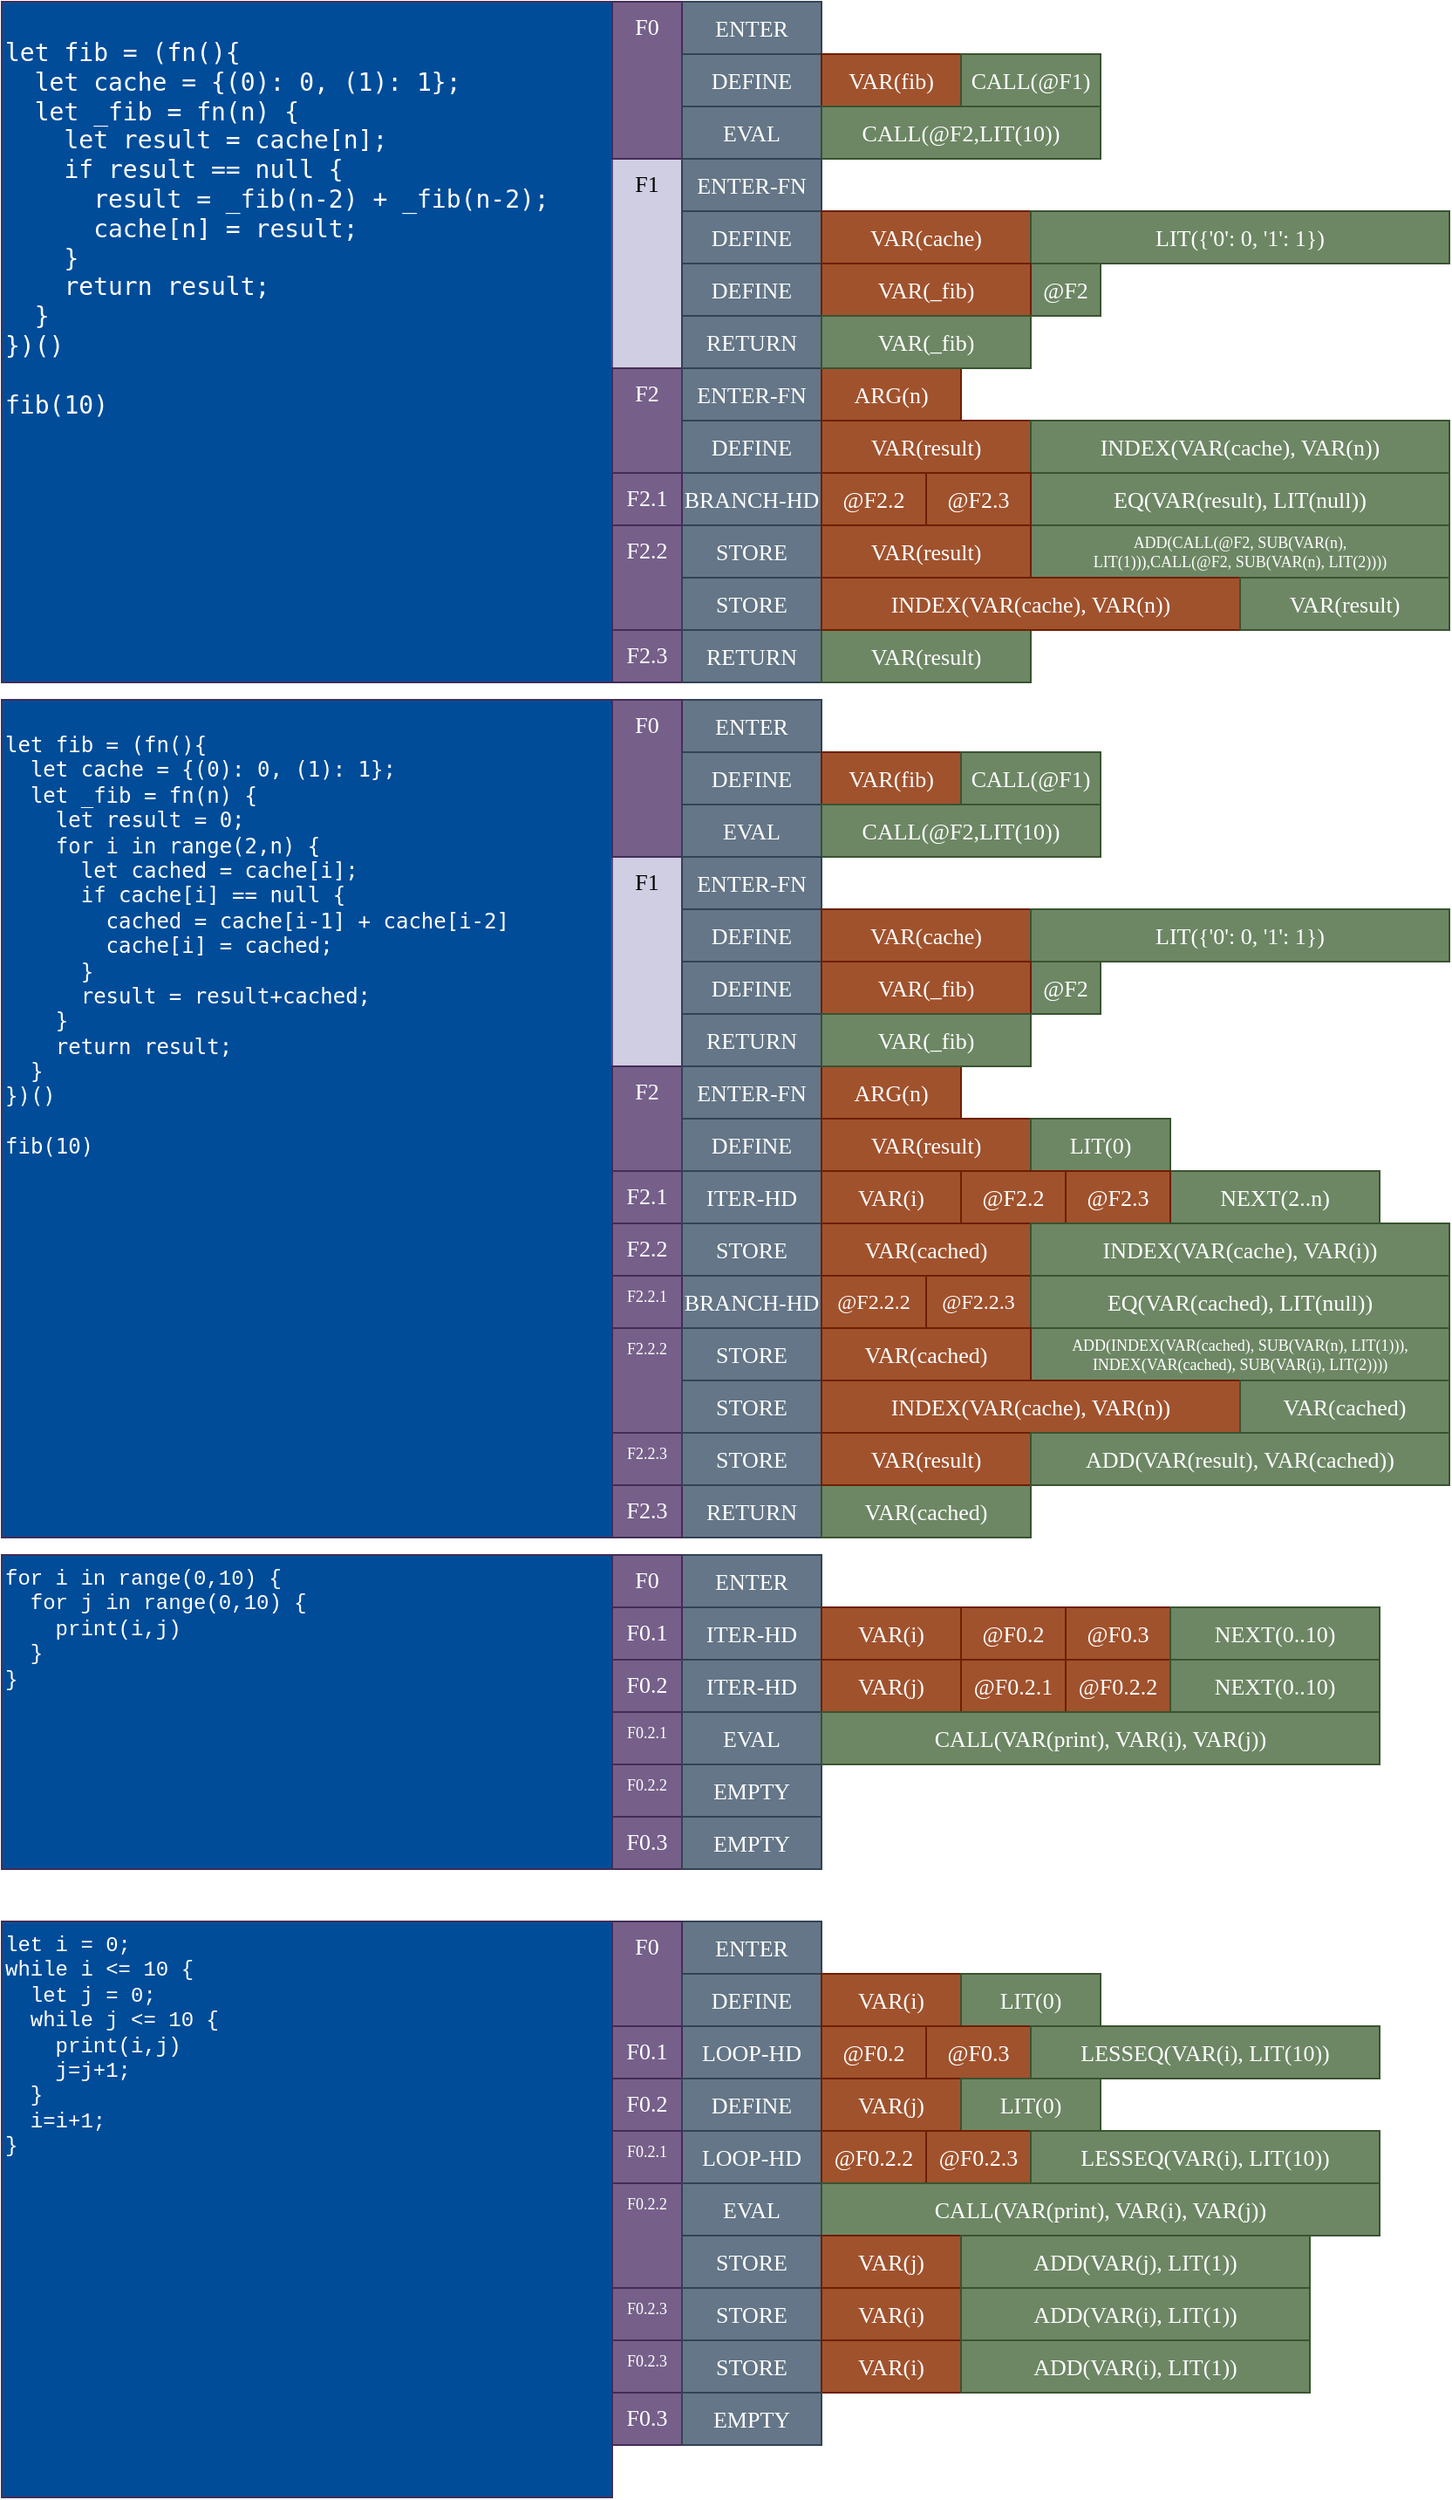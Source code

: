 <mxfile version="13.6.2" type="github">
  <diagram id="niMDOSerLoO2bDECf6Dc" name="Page-1">
    <mxGraphModel dx="1018" dy="566" grid="1" gridSize="10" guides="1" tooltips="1" connect="1" arrows="1" fold="1" page="1" pageScale="1" pageWidth="850" pageHeight="1100" math="0" shadow="0">
      <root>
        <mxCell id="0" />
        <mxCell id="1" parent="0" />
        <mxCell id="Yqrz5Qcs7XTCOCrA7iUs-4" value="&lt;pre style=&quot;line-height: 120% ; font-size: 14px&quot;&gt;let fib = (fn(){&lt;br style=&quot;font-size: 14px&quot;&gt;  let cache = {(0): 0, (1): 1};&lt;br style=&quot;font-size: 14px&quot;&gt;  let _fib = fn(n) {&lt;br style=&quot;font-size: 14px&quot;&gt;    let result = cache[n];&lt;br style=&quot;font-size: 14px&quot;&gt;    if result == null {&lt;br style=&quot;font-size: 14px&quot;&gt;      result = _fib(n-2) + _fib(n-2);&lt;br style=&quot;font-size: 14px&quot;&gt;      cache[n] = result;&lt;br style=&quot;font-size: 14px&quot;&gt;    }&lt;br style=&quot;font-size: 14px&quot;&gt;    return result;&lt;br style=&quot;font-size: 14px&quot;&gt;  }&lt;br style=&quot;font-size: 14px&quot;&gt;})()&lt;br&gt;&lt;br&gt;fib(10)&lt;br style=&quot;font-size: 14px&quot;&gt;&lt;/pre&gt;" style="rounded=0;whiteSpace=wrap;html=1;fontFamily=Courier New;labelBackgroundColor=none;strokeColor=#432D57;align=left;verticalAlign=top;fontSize=14;fontColor=#ffffff;glass=0;sketch=0;shadow=0;fillColor=#004C99;" parent="1" vertex="1">
          <mxGeometry x="10" y="10" width="350" height="390" as="geometry" />
        </mxCell>
        <mxCell id="Yqrz5Qcs7XTCOCrA7iUs-51" value="ENTER" style="rounded=0;whiteSpace=wrap;html=1;labelBackgroundColor=none;fontFamily=Fira Code;fontSize=13;fillColor=#647687;strokeColor=#314354;fontColor=#ffffff;" parent="1" vertex="1">
          <mxGeometry x="400" y="10" width="80" height="30" as="geometry" />
        </mxCell>
        <mxCell id="Yqrz5Qcs7XTCOCrA7iUs-13" value="F1" style="rounded=0;whiteSpace=wrap;html=1;labelBackgroundColor=none;fontFamily=Fira Code;fontSize=13;fillColor=#d0cee2;strokeColor=#56517e;verticalAlign=top;" parent="1" vertex="1">
          <mxGeometry x="360" y="100" width="40" height="120" as="geometry" />
        </mxCell>
        <mxCell id="Yqrz5Qcs7XTCOCrA7iUs-35" value="F2" style="rounded=0;whiteSpace=wrap;html=1;labelBackgroundColor=none;fontFamily=Fira Code;fontSize=13;fillColor=#76608a;strokeColor=#432D57;fontColor=#ffffff;verticalAlign=top;" parent="1" vertex="1">
          <mxGeometry x="360" y="220" width="40" height="60" as="geometry" />
        </mxCell>
        <mxCell id="Yqrz5Qcs7XTCOCrA7iUs-50" value="F0" style="rounded=0;whiteSpace=wrap;html=1;labelBackgroundColor=none;fontFamily=Fira Code;fontSize=13;fillColor=#76608a;strokeColor=#432D57;fontColor=#ffffff;verticalAlign=top;" parent="1" vertex="1">
          <mxGeometry x="360" y="10" width="40" height="90" as="geometry" />
        </mxCell>
        <mxCell id="Yqrz5Qcs7XTCOCrA7iUs-54" value="DEFINE" style="rounded=0;whiteSpace=wrap;html=1;labelBackgroundColor=none;fontFamily=Fira Code;fontSize=13;fillColor=#647687;strokeColor=#314354;fontColor=#ffffff;" parent="1" vertex="1">
          <mxGeometry x="400" y="40" width="80" height="30" as="geometry" />
        </mxCell>
        <mxCell id="Yqrz5Qcs7XTCOCrA7iUs-55" value="VAR(fib)" style="rounded=0;whiteSpace=wrap;html=1;labelBackgroundColor=none;fontFamily=Fira Code;fontSize=13;fillColor=#a0522d;strokeColor=#6D1F00;fontColor=#ffffff;" parent="1" vertex="1">
          <mxGeometry x="480" y="40" width="80" height="30" as="geometry" />
        </mxCell>
        <mxCell id="Yqrz5Qcs7XTCOCrA7iUs-56" value="CALL(@F1)" style="rounded=0;whiteSpace=wrap;html=1;labelBackgroundColor=none;fontFamily=Fira Code;fontSize=13;fillColor=#6d8764;strokeColor=#3A5431;fontColor=#ffffff;" parent="1" vertex="1">
          <mxGeometry x="560" y="40" width="80" height="30" as="geometry" />
        </mxCell>
        <mxCell id="Yqrz5Qcs7XTCOCrA7iUs-59" value="EVAL" style="rounded=0;whiteSpace=wrap;html=1;labelBackgroundColor=none;fontFamily=Fira Code;fontSize=13;fillColor=#647687;strokeColor=#314354;fontColor=#ffffff;" parent="1" vertex="1">
          <mxGeometry x="400" y="70" width="80" height="30" as="geometry" />
        </mxCell>
        <mxCell id="Yqrz5Qcs7XTCOCrA7iUs-61" value="&lt;div&gt;CALL(@F2,LIT(10))&lt;/div&gt;" style="rounded=0;whiteSpace=wrap;html=1;labelBackgroundColor=none;fontFamily=Fira Code;fontSize=13;fillColor=#6d8764;strokeColor=#3A5431;fontColor=#ffffff;" parent="1" vertex="1">
          <mxGeometry x="480" y="70" width="160" height="30" as="geometry" />
        </mxCell>
        <mxCell id="Yqrz5Qcs7XTCOCrA7iUs-65" value="ENTER-FN" style="rounded=0;whiteSpace=wrap;html=1;labelBackgroundColor=none;fontFamily=Fira Code;fontSize=13;fillColor=#647687;strokeColor=#314354;fontColor=#ffffff;" parent="1" vertex="1">
          <mxGeometry x="400" y="100" width="80" height="30" as="geometry" />
        </mxCell>
        <mxCell id="Yqrz5Qcs7XTCOCrA7iUs-68" value="DEFINE" style="rounded=0;whiteSpace=wrap;html=1;labelBackgroundColor=none;fontFamily=Fira Code;fontSize=13;fillColor=#647687;strokeColor=#314354;fontColor=#ffffff;" parent="1" vertex="1">
          <mxGeometry x="400" y="130" width="80" height="30" as="geometry" />
        </mxCell>
        <mxCell id="Yqrz5Qcs7XTCOCrA7iUs-69" value="VAR(cache)" style="rounded=0;whiteSpace=wrap;html=1;labelBackgroundColor=none;fontFamily=Fira Code;fontSize=13;fillColor=#a0522d;strokeColor=#6D1F00;fontColor=#ffffff;" parent="1" vertex="1">
          <mxGeometry x="480" y="130" width="120" height="30" as="geometry" />
        </mxCell>
        <mxCell id="Yqrz5Qcs7XTCOCrA7iUs-70" value="LIT({&#39;0&#39;: 0, &#39;1&#39;: 1})" style="rounded=0;whiteSpace=wrap;html=1;labelBackgroundColor=none;fontFamily=Fira Code;fontSize=13;fillColor=#6d8764;strokeColor=#3A5431;fontColor=#ffffff;" parent="1" vertex="1">
          <mxGeometry x="600" y="130" width="240" height="30" as="geometry" />
        </mxCell>
        <mxCell id="Yqrz5Qcs7XTCOCrA7iUs-71" value="DEFINE" style="rounded=0;whiteSpace=wrap;html=1;labelBackgroundColor=none;fontFamily=Fira Code;fontSize=13;fillColor=#647687;strokeColor=#314354;fontColor=#ffffff;" parent="1" vertex="1">
          <mxGeometry x="400" y="160" width="80" height="30" as="geometry" />
        </mxCell>
        <mxCell id="Yqrz5Qcs7XTCOCrA7iUs-73" value="@F2" style="rounded=0;whiteSpace=wrap;html=1;labelBackgroundColor=none;fontFamily=Fira Code;fontSize=13;fillColor=#6d8764;strokeColor=#3A5431;fontColor=#ffffff;" parent="1" vertex="1">
          <mxGeometry x="600" y="160" width="40" height="30" as="geometry" />
        </mxCell>
        <mxCell id="Yqrz5Qcs7XTCOCrA7iUs-74" value="VAR(_fib)" style="rounded=0;whiteSpace=wrap;html=1;labelBackgroundColor=none;fontFamily=Fira Code;fontSize=13;fillColor=#a0522d;strokeColor=#6D1F00;fontColor=#ffffff;" parent="1" vertex="1">
          <mxGeometry x="480" y="160" width="120" height="30" as="geometry" />
        </mxCell>
        <mxCell id="Yqrz5Qcs7XTCOCrA7iUs-75" value="ENTER-FN" style="rounded=0;whiteSpace=wrap;html=1;labelBackgroundColor=none;fontFamily=Fira Code;fontSize=13;fillColor=#647687;strokeColor=#314354;fontColor=#ffffff;" parent="1" vertex="1">
          <mxGeometry x="400" y="220" width="80" height="30" as="geometry" />
        </mxCell>
        <mxCell id="Yqrz5Qcs7XTCOCrA7iUs-78" value="ARG(n)" style="rounded=0;whiteSpace=wrap;html=1;labelBackgroundColor=none;fontFamily=Fira Code;fontSize=13;fillColor=#a0522d;strokeColor=#6D1F00;fontColor=#ffffff;" parent="1" vertex="1">
          <mxGeometry x="480" y="220" width="80" height="30" as="geometry" />
        </mxCell>
        <mxCell id="Yqrz5Qcs7XTCOCrA7iUs-80" value="DEFINE" style="rounded=0;whiteSpace=wrap;html=1;labelBackgroundColor=none;fontFamily=Fira Code;fontSize=13;fillColor=#647687;strokeColor=#314354;fontColor=#ffffff;" parent="1" vertex="1">
          <mxGeometry x="400" y="250" width="80" height="30" as="geometry" />
        </mxCell>
        <mxCell id="Yqrz5Qcs7XTCOCrA7iUs-81" value="VAR(result)" style="rounded=0;whiteSpace=wrap;html=1;labelBackgroundColor=none;fontFamily=Fira Code;fontSize=13;fillColor=#a0522d;strokeColor=#6D1F00;fontColor=#ffffff;" parent="1" vertex="1">
          <mxGeometry x="480" y="250" width="120" height="30" as="geometry" />
        </mxCell>
        <mxCell id="Yqrz5Qcs7XTCOCrA7iUs-83" value="INDEX(VAR(cache), VAR(n))" style="rounded=0;whiteSpace=wrap;html=1;labelBackgroundColor=none;fontFamily=Fira Code;fontSize=13;fillColor=#6d8764;strokeColor=#3A5431;fontColor=#ffffff;" parent="1" vertex="1">
          <mxGeometry x="600" y="250" width="240" height="30" as="geometry" />
        </mxCell>
        <mxCell id="Yqrz5Qcs7XTCOCrA7iUs-84" value="BRANCH-HD" style="rounded=0;whiteSpace=wrap;html=1;labelBackgroundColor=none;fontFamily=Fira Code;fontSize=13;fillColor=#647687;strokeColor=#314354;fontColor=#ffffff;" parent="1" vertex="1">
          <mxGeometry x="400" y="280" width="80" height="30" as="geometry" />
        </mxCell>
        <mxCell id="Yqrz5Qcs7XTCOCrA7iUs-85" value="&lt;div&gt;F2.3&lt;/div&gt;" style="rounded=0;whiteSpace=wrap;html=1;labelBackgroundColor=none;fontFamily=Fira Code;fontSize=13;fillColor=#76608a;strokeColor=#432D57;fontColor=#ffffff;verticalAlign=top;" parent="1" vertex="1">
          <mxGeometry x="360" y="370" width="40" height="30" as="geometry" />
        </mxCell>
        <mxCell id="Yqrz5Qcs7XTCOCrA7iUs-86" value="EQ(VAR(result), LIT(null))" style="rounded=0;whiteSpace=wrap;html=1;labelBackgroundColor=none;fontFamily=Fira Code;fontSize=13;fillColor=#6d8764;strokeColor=#3A5431;fontColor=#ffffff;" parent="1" vertex="1">
          <mxGeometry x="600" y="280" width="240" height="30" as="geometry" />
        </mxCell>
        <mxCell id="Yqrz5Qcs7XTCOCrA7iUs-88" value="@F2.2" style="rounded=0;whiteSpace=wrap;html=1;labelBackgroundColor=none;fontFamily=Fira Code;fontSize=13;fillColor=#a0522d;strokeColor=#6D1F00;fontColor=#ffffff;" parent="1" vertex="1">
          <mxGeometry x="480" y="280" width="60" height="30" as="geometry" />
        </mxCell>
        <mxCell id="Yqrz5Qcs7XTCOCrA7iUs-89" value="@F2.3" style="rounded=0;whiteSpace=wrap;html=1;labelBackgroundColor=none;fontFamily=Fira Code;fontSize=13;fillColor=#a0522d;strokeColor=#6D1F00;fontColor=#ffffff;" parent="1" vertex="1">
          <mxGeometry x="540" y="280" width="60" height="30" as="geometry" />
        </mxCell>
        <mxCell id="Yqrz5Qcs7XTCOCrA7iUs-90" value="F2.2" style="rounded=0;whiteSpace=wrap;html=1;labelBackgroundColor=none;fontFamily=Fira Code;fontSize=13;fillColor=#76608a;strokeColor=#432D57;fontColor=#ffffff;verticalAlign=top;" parent="1" vertex="1">
          <mxGeometry x="360" y="310" width="40" height="60" as="geometry" />
        </mxCell>
        <mxCell id="Yqrz5Qcs7XTCOCrA7iUs-92" value="RETURN" style="rounded=0;whiteSpace=wrap;html=1;labelBackgroundColor=none;fontFamily=Fira Code;fontSize=13;fillColor=#647687;strokeColor=#314354;fontColor=#ffffff;" parent="1" vertex="1">
          <mxGeometry x="400" y="370" width="80" height="30" as="geometry" />
        </mxCell>
        <mxCell id="Yqrz5Qcs7XTCOCrA7iUs-93" value="VAR(result)" style="rounded=0;whiteSpace=wrap;html=1;labelBackgroundColor=none;fontFamily=Fira Code;fontSize=13;fillColor=#6d8764;strokeColor=#3A5431;fontColor=#ffffff;" parent="1" vertex="1">
          <mxGeometry x="480" y="370" width="120" height="30" as="geometry" />
        </mxCell>
        <mxCell id="Yqrz5Qcs7XTCOCrA7iUs-94" value="STORE" style="rounded=0;whiteSpace=wrap;html=1;labelBackgroundColor=none;fontFamily=Fira Code;fontSize=13;fillColor=#647687;strokeColor=#314354;fontColor=#ffffff;" parent="1" vertex="1">
          <mxGeometry x="400" y="310" width="80" height="30" as="geometry" />
        </mxCell>
        <mxCell id="Yqrz5Qcs7XTCOCrA7iUs-95" value="STORE" style="rounded=0;whiteSpace=wrap;html=1;labelBackgroundColor=none;fontFamily=Fira Code;fontSize=13;fillColor=#647687;strokeColor=#314354;fontColor=#ffffff;" parent="1" vertex="1">
          <mxGeometry x="400" y="340" width="80" height="30" as="geometry" />
        </mxCell>
        <mxCell id="Yqrz5Qcs7XTCOCrA7iUs-96" value="ADD(CALL(@F2, SUB(VAR(n),&lt;br&gt;LIT(1))),CALL(@F2, SUB(VAR(n), LIT(2))))" style="rounded=0;whiteSpace=wrap;html=1;labelBackgroundColor=none;fontFamily=Fira Code;fontSize=9;fillColor=#6d8764;strokeColor=#3A5431;fontColor=#ffffff;" parent="1" vertex="1">
          <mxGeometry x="600" y="310" width="240" height="30" as="geometry" />
        </mxCell>
        <mxCell id="Yqrz5Qcs7XTCOCrA7iUs-103" value="VAR(result)" style="rounded=0;whiteSpace=wrap;html=1;labelBackgroundColor=none;fontFamily=Fira Code;fontSize=13;fillColor=#a0522d;strokeColor=#6D1F00;fontColor=#ffffff;" parent="1" vertex="1">
          <mxGeometry x="480" y="310" width="120" height="30" as="geometry" />
        </mxCell>
        <mxCell id="Yqrz5Qcs7XTCOCrA7iUs-113" value="RETURN" style="rounded=0;whiteSpace=wrap;html=1;labelBackgroundColor=none;fontFamily=Fira Code;fontSize=13;fillColor=#647687;strokeColor=#314354;fontColor=#ffffff;" parent="1" vertex="1">
          <mxGeometry x="400" y="190" width="80" height="30" as="geometry" />
        </mxCell>
        <mxCell id="Yqrz5Qcs7XTCOCrA7iUs-115" value="VAR(_fib)" style="rounded=0;whiteSpace=wrap;html=1;labelBackgroundColor=none;fontFamily=Fira Code;fontSize=13;fillColor=#6d8764;strokeColor=#3A5431;fontColor=#ffffff;" parent="1" vertex="1">
          <mxGeometry x="480" y="190" width="120" height="30" as="geometry" />
        </mxCell>
        <mxCell id="Yqrz5Qcs7XTCOCrA7iUs-118" value="INDEX(VAR(cache), VAR(n))" style="rounded=0;whiteSpace=wrap;html=1;labelBackgroundColor=none;fontFamily=Fira Code;fontSize=13;fillColor=#a0522d;strokeColor=#6D1F00;fontColor=#ffffff;" parent="1" vertex="1">
          <mxGeometry x="480" y="340" width="240" height="30" as="geometry" />
        </mxCell>
        <mxCell id="Yqrz5Qcs7XTCOCrA7iUs-119" value="VAR(result)" style="rounded=0;whiteSpace=wrap;html=1;labelBackgroundColor=none;fontFamily=Fira Code;fontSize=13;fillColor=#6d8764;strokeColor=#3A5431;fontColor=#ffffff;" parent="1" vertex="1">
          <mxGeometry x="720" y="340" width="120" height="30" as="geometry" />
        </mxCell>
        <mxCell id="Yqrz5Qcs7XTCOCrA7iUs-122" value="&lt;pre style=&quot;line-height: 120% ; font-size: 12px&quot;&gt;let fib = (fn(){&lt;br style=&quot;font-size: 12px&quot;&gt;  let cache = {(0): 0, (1): 1};&lt;br style=&quot;font-size: 12px&quot;&gt;  let _fib = fn(n) {&lt;br style=&quot;font-size: 12px&quot;&gt;    let result = 0;&lt;br style=&quot;font-size: 12px&quot;&gt;    for i in range(2,n) {&lt;br style=&quot;font-size: 12px&quot;&gt;      let cached = cache[i];&lt;br style=&quot;font-size: 12px&quot;&gt;      if cache[i] == null {&lt;br&gt;        cached = cache[i-1] + cache[i-2]&lt;br&gt;        cache[i] = cached;&lt;br&gt;      }&lt;br&gt;      result = result+cached;&lt;br style=&quot;font-size: 12px&quot;&gt;    }&lt;br&gt;    return result;&lt;br style=&quot;font-size: 12px&quot;&gt;  }&lt;br style=&quot;font-size: 12px&quot;&gt;})()&lt;br style=&quot;font-size: 12px&quot;&gt;&lt;br style=&quot;font-size: 12px&quot;&gt;fib(10)&lt;br style=&quot;font-size: 12px&quot;&gt;&lt;/pre&gt;" style="rounded=0;whiteSpace=wrap;html=1;fontFamily=Courier New;labelBackgroundColor=none;strokeColor=#432D57;align=left;verticalAlign=top;fontSize=12;fontColor=#ffffff;glass=0;sketch=0;shadow=0;fillColor=#004C99;" parent="1" vertex="1">
          <mxGeometry x="10" y="410" width="350" height="480" as="geometry" />
        </mxCell>
        <mxCell id="Yqrz5Qcs7XTCOCrA7iUs-123" value="ENTER" style="rounded=0;whiteSpace=wrap;html=1;labelBackgroundColor=none;fontFamily=Fira Code;fontSize=13;fillColor=#647687;strokeColor=#314354;fontColor=#ffffff;" parent="1" vertex="1">
          <mxGeometry x="400" y="410" width="80" height="30" as="geometry" />
        </mxCell>
        <mxCell id="Yqrz5Qcs7XTCOCrA7iUs-124" value="F1" style="rounded=0;whiteSpace=wrap;html=1;labelBackgroundColor=none;fontFamily=Fira Code;fontSize=13;fillColor=#d0cee2;strokeColor=#56517e;verticalAlign=top;" parent="1" vertex="1">
          <mxGeometry x="360" y="500" width="40" height="120" as="geometry" />
        </mxCell>
        <mxCell id="Yqrz5Qcs7XTCOCrA7iUs-125" value="F2" style="rounded=0;whiteSpace=wrap;html=1;labelBackgroundColor=none;fontFamily=Fira Code;fontSize=13;fillColor=#76608a;strokeColor=#432D57;fontColor=#ffffff;verticalAlign=top;" parent="1" vertex="1">
          <mxGeometry x="360" y="620" width="40" height="60" as="geometry" />
        </mxCell>
        <mxCell id="Yqrz5Qcs7XTCOCrA7iUs-126" value="F0" style="rounded=0;whiteSpace=wrap;html=1;labelBackgroundColor=none;fontFamily=Fira Code;fontSize=13;fillColor=#76608a;strokeColor=#432D57;fontColor=#ffffff;verticalAlign=top;" parent="1" vertex="1">
          <mxGeometry x="360" y="410" width="40" height="90" as="geometry" />
        </mxCell>
        <mxCell id="Yqrz5Qcs7XTCOCrA7iUs-127" value="DEFINE" style="rounded=0;whiteSpace=wrap;html=1;labelBackgroundColor=none;fontFamily=Fira Code;fontSize=13;fillColor=#647687;strokeColor=#314354;fontColor=#ffffff;" parent="1" vertex="1">
          <mxGeometry x="400" y="440" width="80" height="30" as="geometry" />
        </mxCell>
        <mxCell id="Yqrz5Qcs7XTCOCrA7iUs-128" value="VAR(fib)" style="rounded=0;whiteSpace=wrap;html=1;labelBackgroundColor=none;fontFamily=Fira Code;fontSize=13;fillColor=#a0522d;strokeColor=#6D1F00;fontColor=#ffffff;" parent="1" vertex="1">
          <mxGeometry x="480" y="440" width="80" height="30" as="geometry" />
        </mxCell>
        <mxCell id="Yqrz5Qcs7XTCOCrA7iUs-129" value="CALL(@F1)" style="rounded=0;whiteSpace=wrap;html=1;labelBackgroundColor=none;fontFamily=Fira Code;fontSize=13;fillColor=#6d8764;strokeColor=#3A5431;fontColor=#ffffff;" parent="1" vertex="1">
          <mxGeometry x="560" y="440" width="80" height="30" as="geometry" />
        </mxCell>
        <mxCell id="Yqrz5Qcs7XTCOCrA7iUs-130" value="EVAL" style="rounded=0;whiteSpace=wrap;html=1;labelBackgroundColor=none;fontFamily=Fira Code;fontSize=13;fillColor=#647687;strokeColor=#314354;fontColor=#ffffff;" parent="1" vertex="1">
          <mxGeometry x="400" y="470" width="80" height="30" as="geometry" />
        </mxCell>
        <mxCell id="Yqrz5Qcs7XTCOCrA7iUs-131" value="&lt;div&gt;CALL(@F2,LIT(10))&lt;/div&gt;" style="rounded=0;whiteSpace=wrap;html=1;labelBackgroundColor=none;fontFamily=Fira Code;fontSize=13;fillColor=#6d8764;strokeColor=#3A5431;fontColor=#ffffff;" parent="1" vertex="1">
          <mxGeometry x="480" y="470" width="160" height="30" as="geometry" />
        </mxCell>
        <mxCell id="Yqrz5Qcs7XTCOCrA7iUs-132" value="ENTER-FN" style="rounded=0;whiteSpace=wrap;html=1;labelBackgroundColor=none;fontFamily=Fira Code;fontSize=13;fillColor=#647687;strokeColor=#314354;fontColor=#ffffff;" parent="1" vertex="1">
          <mxGeometry x="400" y="500" width="80" height="30" as="geometry" />
        </mxCell>
        <mxCell id="Yqrz5Qcs7XTCOCrA7iUs-133" value="DEFINE" style="rounded=0;whiteSpace=wrap;html=1;labelBackgroundColor=none;fontFamily=Fira Code;fontSize=13;fillColor=#647687;strokeColor=#314354;fontColor=#ffffff;" parent="1" vertex="1">
          <mxGeometry x="400" y="530" width="80" height="30" as="geometry" />
        </mxCell>
        <mxCell id="Yqrz5Qcs7XTCOCrA7iUs-134" value="VAR(cache)" style="rounded=0;whiteSpace=wrap;html=1;labelBackgroundColor=none;fontFamily=Fira Code;fontSize=13;fillColor=#a0522d;strokeColor=#6D1F00;fontColor=#ffffff;" parent="1" vertex="1">
          <mxGeometry x="480" y="530" width="120" height="30" as="geometry" />
        </mxCell>
        <mxCell id="Yqrz5Qcs7XTCOCrA7iUs-135" value="LIT({&#39;0&#39;: 0, &#39;1&#39;: 1})" style="rounded=0;whiteSpace=wrap;html=1;labelBackgroundColor=none;fontFamily=Fira Code;fontSize=13;fillColor=#6d8764;strokeColor=#3A5431;fontColor=#ffffff;" parent="1" vertex="1">
          <mxGeometry x="600" y="530" width="240" height="30" as="geometry" />
        </mxCell>
        <mxCell id="Yqrz5Qcs7XTCOCrA7iUs-136" value="DEFINE" style="rounded=0;whiteSpace=wrap;html=1;labelBackgroundColor=none;fontFamily=Fira Code;fontSize=13;fillColor=#647687;strokeColor=#314354;fontColor=#ffffff;" parent="1" vertex="1">
          <mxGeometry x="400" y="560" width="80" height="30" as="geometry" />
        </mxCell>
        <mxCell id="Yqrz5Qcs7XTCOCrA7iUs-137" value="@F2" style="rounded=0;whiteSpace=wrap;html=1;labelBackgroundColor=none;fontFamily=Fira Code;fontSize=13;fillColor=#6d8764;strokeColor=#3A5431;fontColor=#ffffff;" parent="1" vertex="1">
          <mxGeometry x="600" y="560" width="40" height="30" as="geometry" />
        </mxCell>
        <mxCell id="Yqrz5Qcs7XTCOCrA7iUs-138" value="VAR(_fib)" style="rounded=0;whiteSpace=wrap;html=1;labelBackgroundColor=none;fontFamily=Fira Code;fontSize=13;fillColor=#a0522d;strokeColor=#6D1F00;fontColor=#ffffff;" parent="1" vertex="1">
          <mxGeometry x="480" y="560" width="120" height="30" as="geometry" />
        </mxCell>
        <mxCell id="Yqrz5Qcs7XTCOCrA7iUs-139" value="ENTER-FN" style="rounded=0;whiteSpace=wrap;html=1;labelBackgroundColor=none;fontFamily=Fira Code;fontSize=13;fillColor=#647687;strokeColor=#314354;fontColor=#ffffff;" parent="1" vertex="1">
          <mxGeometry x="400" y="620" width="80" height="30" as="geometry" />
        </mxCell>
        <mxCell id="Yqrz5Qcs7XTCOCrA7iUs-140" value="ARG(n)" style="rounded=0;whiteSpace=wrap;html=1;labelBackgroundColor=none;fontFamily=Fira Code;fontSize=13;fillColor=#a0522d;strokeColor=#6D1F00;fontColor=#ffffff;" parent="1" vertex="1">
          <mxGeometry x="480" y="620" width="80" height="30" as="geometry" />
        </mxCell>
        <mxCell id="Yqrz5Qcs7XTCOCrA7iUs-141" value="DEFINE" style="rounded=0;whiteSpace=wrap;html=1;labelBackgroundColor=none;fontFamily=Fira Code;fontSize=13;fillColor=#647687;strokeColor=#314354;fontColor=#ffffff;" parent="1" vertex="1">
          <mxGeometry x="400" y="650" width="80" height="30" as="geometry" />
        </mxCell>
        <mxCell id="Yqrz5Qcs7XTCOCrA7iUs-142" value="VAR(result)" style="rounded=0;whiteSpace=wrap;html=1;labelBackgroundColor=none;fontFamily=Fira Code;fontSize=13;fillColor=#a0522d;strokeColor=#6D1F00;fontColor=#ffffff;" parent="1" vertex="1">
          <mxGeometry x="480" y="650" width="120" height="30" as="geometry" />
        </mxCell>
        <mxCell id="Yqrz5Qcs7XTCOCrA7iUs-143" value="LIT(0)" style="rounded=0;whiteSpace=wrap;html=1;labelBackgroundColor=none;fontFamily=Fira Code;fontSize=13;fillColor=#6d8764;strokeColor=#3A5431;fontColor=#ffffff;" parent="1" vertex="1">
          <mxGeometry x="600" y="650" width="80" height="30" as="geometry" />
        </mxCell>
        <mxCell id="Yqrz5Qcs7XTCOCrA7iUs-149" value="F2.2" style="rounded=0;whiteSpace=wrap;html=1;labelBackgroundColor=none;fontFamily=Fira Code;fontSize=13;fillColor=#76608a;strokeColor=#432D57;fontColor=#ffffff;verticalAlign=top;" parent="1" vertex="1">
          <mxGeometry x="360" y="710" width="40" height="30" as="geometry" />
        </mxCell>
        <mxCell id="Yqrz5Qcs7XTCOCrA7iUs-156" value="RETURN" style="rounded=0;whiteSpace=wrap;html=1;labelBackgroundColor=none;fontFamily=Fira Code;fontSize=13;fillColor=#647687;strokeColor=#314354;fontColor=#ffffff;" parent="1" vertex="1">
          <mxGeometry x="400" y="590" width="80" height="30" as="geometry" />
        </mxCell>
        <mxCell id="Yqrz5Qcs7XTCOCrA7iUs-157" value="VAR(_fib)" style="rounded=0;whiteSpace=wrap;html=1;labelBackgroundColor=none;fontFamily=Fira Code;fontSize=13;fillColor=#6d8764;strokeColor=#3A5431;fontColor=#ffffff;" parent="1" vertex="1">
          <mxGeometry x="480" y="590" width="120" height="30" as="geometry" />
        </mxCell>
        <mxCell id="9LsSxsUhvhbWwedGBlDu-2" value="&lt;div&gt;F2.1&lt;/div&gt;" style="rounded=0;whiteSpace=wrap;html=1;labelBackgroundColor=none;fontFamily=Fira Code;fontSize=13;fillColor=#76608a;strokeColor=#432D57;fontColor=#ffffff;verticalAlign=top;" parent="1" vertex="1">
          <mxGeometry x="360" y="280" width="40" height="30" as="geometry" />
        </mxCell>
        <mxCell id="9LsSxsUhvhbWwedGBlDu-4" value="&lt;div&gt;F2.1&lt;/div&gt;" style="rounded=0;whiteSpace=wrap;html=1;labelBackgroundColor=none;fontFamily=Fira Code;fontSize=13;fillColor=#76608a;strokeColor=#432D57;fontColor=#ffffff;verticalAlign=top;" parent="1" vertex="1">
          <mxGeometry x="360" y="680" width="40" height="30" as="geometry" />
        </mxCell>
        <mxCell id="9LsSxsUhvhbWwedGBlDu-5" value="ITER-HD" style="rounded=0;whiteSpace=wrap;html=1;labelBackgroundColor=none;fontFamily=Fira Code;fontSize=13;fillColor=#647687;strokeColor=#314354;fontColor=#ffffff;" parent="1" vertex="1">
          <mxGeometry x="400" y="680" width="80" height="30" as="geometry" />
        </mxCell>
        <mxCell id="9LsSxsUhvhbWwedGBlDu-6" value="NEXT(2..n)" style="rounded=0;whiteSpace=wrap;html=1;labelBackgroundColor=none;fontFamily=Fira Code;fontSize=13;fillColor=#6d8764;strokeColor=#3A5431;fontColor=#ffffff;" parent="1" vertex="1">
          <mxGeometry x="680" y="680" width="120" height="30" as="geometry" />
        </mxCell>
        <mxCell id="9LsSxsUhvhbWwedGBlDu-7" value="@F2.2" style="rounded=0;whiteSpace=wrap;html=1;labelBackgroundColor=none;fontFamily=Fira Code;fontSize=13;fillColor=#a0522d;strokeColor=#6D1F00;fontColor=#ffffff;" parent="1" vertex="1">
          <mxGeometry x="560" y="680" width="60" height="30" as="geometry" />
        </mxCell>
        <mxCell id="9LsSxsUhvhbWwedGBlDu-8" value="@F2.3" style="rounded=0;whiteSpace=wrap;html=1;labelBackgroundColor=none;fontFamily=Fira Code;fontSize=13;fillColor=#a0522d;strokeColor=#6D1F00;fontColor=#ffffff;" parent="1" vertex="1">
          <mxGeometry x="620" y="680" width="60" height="30" as="geometry" />
        </mxCell>
        <mxCell id="9LsSxsUhvhbWwedGBlDu-9" value="STORE" style="rounded=0;whiteSpace=wrap;html=1;labelBackgroundColor=none;fontFamily=Fira Code;fontSize=13;fillColor=#647687;strokeColor=#314354;fontColor=#ffffff;" parent="1" vertex="1">
          <mxGeometry x="400" y="710" width="80" height="30" as="geometry" />
        </mxCell>
        <mxCell id="9LsSxsUhvhbWwedGBlDu-10" value="VAR(cached)" style="rounded=0;whiteSpace=wrap;html=1;labelBackgroundColor=none;fontFamily=Fira Code;fontSize=13;fillColor=#a0522d;strokeColor=#6D1F00;fontColor=#ffffff;" parent="1" vertex="1">
          <mxGeometry x="480" y="710" width="120" height="30" as="geometry" />
        </mxCell>
        <mxCell id="9LsSxsUhvhbWwedGBlDu-11" value="VAR(i)" style="rounded=0;whiteSpace=wrap;html=1;labelBackgroundColor=none;fontFamily=Fira Code;fontSize=13;fillColor=#a0522d;strokeColor=#6D1F00;fontColor=#ffffff;" parent="1" vertex="1">
          <mxGeometry x="480" y="680" width="80" height="30" as="geometry" />
        </mxCell>
        <mxCell id="9LsSxsUhvhbWwedGBlDu-13" value="INDEX(VAR(cache), VAR(i))" style="rounded=0;whiteSpace=wrap;html=1;labelBackgroundColor=none;fontFamily=Fira Code;fontSize=13;fillColor=#6d8764;strokeColor=#3A5431;fontColor=#ffffff;" parent="1" vertex="1">
          <mxGeometry x="600" y="710" width="240" height="30" as="geometry" />
        </mxCell>
        <mxCell id="9LsSxsUhvhbWwedGBlDu-14" value="BRANCH-HD" style="rounded=0;whiteSpace=wrap;html=1;labelBackgroundColor=none;fontFamily=Fira Code;fontSize=13;fillColor=#647687;strokeColor=#314354;fontColor=#ffffff;" parent="1" vertex="1">
          <mxGeometry x="400" y="740" width="80" height="30" as="geometry" />
        </mxCell>
        <mxCell id="9LsSxsUhvhbWwedGBlDu-15" value="F2.2.1" style="rounded=0;whiteSpace=wrap;html=1;labelBackgroundColor=none;fontFamily=Fira Code;fontSize=9;fillColor=#76608a;strokeColor=#432D57;fontColor=#ffffff;verticalAlign=top;" parent="1" vertex="1">
          <mxGeometry x="360" y="740" width="40" height="30" as="geometry" />
        </mxCell>
        <mxCell id="9LsSxsUhvhbWwedGBlDu-16" value="@F2.2.2" style="rounded=0;whiteSpace=wrap;html=1;labelBackgroundColor=none;fontFamily=Fira Code;fontSize=12;fillColor=#a0522d;strokeColor=#6D1F00;fontColor=#ffffff;" parent="1" vertex="1">
          <mxGeometry x="480" y="740" width="60" height="30" as="geometry" />
        </mxCell>
        <mxCell id="9LsSxsUhvhbWwedGBlDu-17" value="@F2.2.3" style="rounded=0;whiteSpace=wrap;html=1;labelBackgroundColor=none;fontFamily=Fira Code;fontSize=12;fillColor=#a0522d;strokeColor=#6D1F00;fontColor=#ffffff;" parent="1" vertex="1">
          <mxGeometry x="540" y="740" width="60" height="30" as="geometry" />
        </mxCell>
        <mxCell id="9LsSxsUhvhbWwedGBlDu-18" value="EQ(VAR(cached), LIT(null))" style="rounded=0;whiteSpace=wrap;html=1;labelBackgroundColor=none;fontFamily=Fira Code;fontSize=13;fillColor=#6d8764;strokeColor=#3A5431;fontColor=#ffffff;" parent="1" vertex="1">
          <mxGeometry x="600" y="740" width="240" height="30" as="geometry" />
        </mxCell>
        <mxCell id="9LsSxsUhvhbWwedGBlDu-19" value="F2.2.2" style="rounded=0;whiteSpace=wrap;html=1;labelBackgroundColor=none;fontFamily=Fira Code;fontSize=9;fillColor=#76608a;strokeColor=#432D57;fontColor=#ffffff;verticalAlign=top;" parent="1" vertex="1">
          <mxGeometry x="360" y="770" width="40" height="60" as="geometry" />
        </mxCell>
        <mxCell id="9LsSxsUhvhbWwedGBlDu-20" value="STORE" style="rounded=0;whiteSpace=wrap;html=1;labelBackgroundColor=none;fontFamily=Fira Code;fontSize=13;fillColor=#647687;strokeColor=#314354;fontColor=#ffffff;" parent="1" vertex="1">
          <mxGeometry x="400" y="770" width="80" height="30" as="geometry" />
        </mxCell>
        <mxCell id="9LsSxsUhvhbWwedGBlDu-21" value="STORE" style="rounded=0;whiteSpace=wrap;html=1;labelBackgroundColor=none;fontFamily=Fira Code;fontSize=13;fillColor=#647687;strokeColor=#314354;fontColor=#ffffff;" parent="1" vertex="1">
          <mxGeometry x="400" y="800" width="80" height="30" as="geometry" />
        </mxCell>
        <mxCell id="9LsSxsUhvhbWwedGBlDu-22" value="ADD(INDEX(VAR(cached), SUB(VAR(n), LIT(1))), INDEX(VAR(cached), SUB(VAR(i), LIT(2))))" style="rounded=0;whiteSpace=wrap;html=1;labelBackgroundColor=none;fontFamily=Fira Code;fontSize=9;fillColor=#6d8764;strokeColor=#3A5431;fontColor=#ffffff;" parent="1" vertex="1">
          <mxGeometry x="600" y="770" width="240" height="30" as="geometry" />
        </mxCell>
        <mxCell id="9LsSxsUhvhbWwedGBlDu-23" value="VAR(cached)" style="rounded=0;whiteSpace=wrap;html=1;labelBackgroundColor=none;fontFamily=Fira Code;fontSize=13;fillColor=#a0522d;strokeColor=#6D1F00;fontColor=#ffffff;" parent="1" vertex="1">
          <mxGeometry x="480" y="770" width="120" height="30" as="geometry" />
        </mxCell>
        <mxCell id="9LsSxsUhvhbWwedGBlDu-24" value="INDEX(VAR(cache), VAR(n))" style="rounded=0;whiteSpace=wrap;html=1;labelBackgroundColor=none;fontFamily=Fira Code;fontSize=13;fillColor=#a0522d;strokeColor=#6D1F00;fontColor=#ffffff;" parent="1" vertex="1">
          <mxGeometry x="480" y="800" width="240" height="30" as="geometry" />
        </mxCell>
        <mxCell id="9LsSxsUhvhbWwedGBlDu-25" value="VAR(cached)" style="rounded=0;whiteSpace=wrap;html=1;labelBackgroundColor=none;fontFamily=Fira Code;fontSize=13;fillColor=#6d8764;strokeColor=#3A5431;fontColor=#ffffff;" parent="1" vertex="1">
          <mxGeometry x="720" y="800" width="120" height="30" as="geometry" />
        </mxCell>
        <mxCell id="9LsSxsUhvhbWwedGBlDu-27" value="RETURN" style="rounded=0;whiteSpace=wrap;html=1;labelBackgroundColor=none;fontFamily=Fira Code;fontSize=13;fillColor=#647687;strokeColor=#314354;fontColor=#ffffff;" parent="1" vertex="1">
          <mxGeometry x="400" y="860" width="80" height="30" as="geometry" />
        </mxCell>
        <mxCell id="9LsSxsUhvhbWwedGBlDu-28" value="VAR(cached)" style="rounded=0;whiteSpace=wrap;html=1;labelBackgroundColor=none;fontFamily=Fira Code;fontSize=13;fillColor=#6d8764;strokeColor=#3A5431;fontColor=#ffffff;" parent="1" vertex="1">
          <mxGeometry x="480" y="860" width="120" height="30" as="geometry" />
        </mxCell>
        <mxCell id="9LsSxsUhvhbWwedGBlDu-29" value="&lt;div&gt;for i in range(0,10) {&lt;/div&gt;&lt;div&gt;&amp;nbsp; for j in range(0,10) {&lt;/div&gt;&lt;div&gt;&amp;nbsp;&amp;nbsp;&amp;nbsp; print(i,j)&lt;/div&gt;&lt;div&gt;&amp;nbsp; }&lt;/div&gt;&lt;div&gt;}&lt;br&gt;&lt;/div&gt;" style="rounded=0;whiteSpace=wrap;html=1;fontFamily=Courier New;labelBackgroundColor=none;strokeColor=#432D57;align=left;verticalAlign=top;fontSize=12;fontColor=#ffffff;glass=0;sketch=0;shadow=0;fillColor=#004C99;" parent="1" vertex="1">
          <mxGeometry x="10" y="900" width="350" height="180" as="geometry" />
        </mxCell>
        <mxCell id="9LsSxsUhvhbWwedGBlDu-30" value="ENTER" style="rounded=0;whiteSpace=wrap;html=1;labelBackgroundColor=none;fontFamily=Fira Code;fontSize=13;fillColor=#647687;strokeColor=#314354;fontColor=#ffffff;" parent="1" vertex="1">
          <mxGeometry x="400" y="900" width="80" height="30" as="geometry" />
        </mxCell>
        <mxCell id="9LsSxsUhvhbWwedGBlDu-31" value="F0" style="rounded=0;whiteSpace=wrap;html=1;labelBackgroundColor=none;fontFamily=Fira Code;fontSize=13;fillColor=#76608a;strokeColor=#432D57;fontColor=#ffffff;verticalAlign=top;" parent="1" vertex="1">
          <mxGeometry x="360" y="900" width="40" height="30" as="geometry" />
        </mxCell>
        <mxCell id="9LsSxsUhvhbWwedGBlDu-32" value="ITER-HD" style="rounded=0;whiteSpace=wrap;html=1;labelBackgroundColor=none;fontFamily=Fira Code;fontSize=13;fillColor=#647687;strokeColor=#314354;fontColor=#ffffff;" parent="1" vertex="1">
          <mxGeometry x="400" y="930" width="80" height="30" as="geometry" />
        </mxCell>
        <mxCell id="9LsSxsUhvhbWwedGBlDu-33" value="VAR(i)" style="rounded=0;whiteSpace=wrap;html=1;labelBackgroundColor=none;fontFamily=Fira Code;fontSize=13;fillColor=#a0522d;strokeColor=#6D1F00;fontColor=#ffffff;" parent="1" vertex="1">
          <mxGeometry x="480" y="930" width="80" height="30" as="geometry" />
        </mxCell>
        <mxCell id="9LsSxsUhvhbWwedGBlDu-37" value="F0.1" style="rounded=0;whiteSpace=wrap;html=1;labelBackgroundColor=none;fontFamily=Fira Code;fontSize=13;fillColor=#76608a;strokeColor=#432D57;fontColor=#ffffff;verticalAlign=top;" parent="1" vertex="1">
          <mxGeometry x="360" y="930" width="40" height="30" as="geometry" />
        </mxCell>
        <mxCell id="9LsSxsUhvhbWwedGBlDu-39" value="@F0.2" style="rounded=0;whiteSpace=wrap;html=1;labelBackgroundColor=none;fontFamily=Fira Code;fontSize=13;fillColor=#a0522d;strokeColor=#6D1F00;fontColor=#ffffff;" parent="1" vertex="1">
          <mxGeometry x="560" y="930" width="60" height="30" as="geometry" />
        </mxCell>
        <mxCell id="9LsSxsUhvhbWwedGBlDu-40" value="@F0.3" style="rounded=0;whiteSpace=wrap;html=1;labelBackgroundColor=none;fontFamily=Fira Code;fontSize=13;fillColor=#a0522d;strokeColor=#6D1F00;fontColor=#ffffff;" parent="1" vertex="1">
          <mxGeometry x="620" y="930" width="60" height="30" as="geometry" />
        </mxCell>
        <mxCell id="9LsSxsUhvhbWwedGBlDu-41" value="F0.2" style="rounded=0;whiteSpace=wrap;html=1;labelBackgroundColor=none;fontFamily=Fira Code;fontSize=13;fillColor=#76608a;strokeColor=#432D57;fontColor=#ffffff;verticalAlign=top;" parent="1" vertex="1">
          <mxGeometry x="360" y="960" width="40" height="30" as="geometry" />
        </mxCell>
        <mxCell id="9LsSxsUhvhbWwedGBlDu-42" value="F0.3" style="rounded=0;whiteSpace=wrap;html=1;labelBackgroundColor=none;fontFamily=Fira Code;fontSize=13;fillColor=#76608a;strokeColor=#432D57;fontColor=#ffffff;verticalAlign=top;" parent="1" vertex="1">
          <mxGeometry x="360" y="1050" width="40" height="30" as="geometry" />
        </mxCell>
        <mxCell id="9LsSxsUhvhbWwedGBlDu-44" value="F2.2.3" style="rounded=0;whiteSpace=wrap;html=1;labelBackgroundColor=none;fontFamily=Fira Code;fontSize=9;fillColor=#76608a;strokeColor=#432D57;fontColor=#ffffff;verticalAlign=top;" parent="1" vertex="1">
          <mxGeometry x="360" y="830" width="40" height="30" as="geometry" />
        </mxCell>
        <mxCell id="9LsSxsUhvhbWwedGBlDu-45" value="F2.3" style="rounded=0;whiteSpace=wrap;html=1;labelBackgroundColor=none;fontFamily=Fira Code;fontSize=13;fillColor=#76608a;strokeColor=#432D57;fontColor=#ffffff;verticalAlign=top;" parent="1" vertex="1">
          <mxGeometry x="360" y="860" width="40" height="30" as="geometry" />
        </mxCell>
        <mxCell id="9LsSxsUhvhbWwedGBlDu-48" value="STORE" style="rounded=0;whiteSpace=wrap;html=1;labelBackgroundColor=none;fontFamily=Fira Code;fontSize=13;fillColor=#647687;strokeColor=#314354;fontColor=#ffffff;" parent="1" vertex="1">
          <mxGeometry x="400" y="830" width="80" height="30" as="geometry" />
        </mxCell>
        <mxCell id="9LsSxsUhvhbWwedGBlDu-49" value="VAR(result)" style="rounded=0;whiteSpace=wrap;html=1;labelBackgroundColor=none;fontFamily=Fira Code;fontSize=13;fillColor=#a0522d;strokeColor=#6D1F00;fontColor=#ffffff;" parent="1" vertex="1">
          <mxGeometry x="480" y="830" width="120" height="30" as="geometry" />
        </mxCell>
        <mxCell id="9LsSxsUhvhbWwedGBlDu-50" value="ADD(VAR(result), VAR(cached))" style="rounded=0;whiteSpace=wrap;html=1;labelBackgroundColor=none;fontFamily=Fira Code;fontSize=13;fillColor=#6d8764;strokeColor=#3A5431;fontColor=#ffffff;" parent="1" vertex="1">
          <mxGeometry x="600" y="830" width="240" height="30" as="geometry" />
        </mxCell>
        <mxCell id="9LsSxsUhvhbWwedGBlDu-51" value="ITER-HD" style="rounded=0;whiteSpace=wrap;html=1;labelBackgroundColor=none;fontFamily=Fira Code;fontSize=13;fillColor=#647687;strokeColor=#314354;fontColor=#ffffff;" parent="1" vertex="1">
          <mxGeometry x="400" y="960" width="80" height="30" as="geometry" />
        </mxCell>
        <mxCell id="9LsSxsUhvhbWwedGBlDu-52" value="VAR(j)" style="rounded=0;whiteSpace=wrap;html=1;labelBackgroundColor=none;fontFamily=Fira Code;fontSize=13;fillColor=#a0522d;strokeColor=#6D1F00;fontColor=#ffffff;" parent="1" vertex="1">
          <mxGeometry x="480" y="960" width="80" height="30" as="geometry" />
        </mxCell>
        <mxCell id="9LsSxsUhvhbWwedGBlDu-53" value="@F0.2.1" style="rounded=0;whiteSpace=wrap;html=1;labelBackgroundColor=none;fontFamily=Fira Code;fontSize=13;fillColor=#a0522d;strokeColor=#6D1F00;fontColor=#ffffff;" parent="1" vertex="1">
          <mxGeometry x="560" y="960" width="60" height="30" as="geometry" />
        </mxCell>
        <mxCell id="9LsSxsUhvhbWwedGBlDu-54" value="@F0.2.2" style="rounded=0;whiteSpace=wrap;html=1;labelBackgroundColor=none;fontFamily=Fira Code;fontSize=13;fillColor=#a0522d;strokeColor=#6D1F00;fontColor=#ffffff;" parent="1" vertex="1">
          <mxGeometry x="620" y="960" width="60" height="30" as="geometry" />
        </mxCell>
        <mxCell id="9LsSxsUhvhbWwedGBlDu-55" value="F0.2.1" style="rounded=0;whiteSpace=wrap;html=1;labelBackgroundColor=none;fontFamily=Fira Code;fontSize=9;fillColor=#76608a;strokeColor=#432D57;fontColor=#ffffff;verticalAlign=top;" parent="1" vertex="1">
          <mxGeometry x="360" y="990" width="40" height="30" as="geometry" />
        </mxCell>
        <mxCell id="9LsSxsUhvhbWwedGBlDu-57" value="F0.2.2" style="rounded=0;whiteSpace=wrap;html=1;labelBackgroundColor=none;fontFamily=Fira Code;fontSize=9;fillColor=#76608a;strokeColor=#432D57;fontColor=#ffffff;verticalAlign=top;" parent="1" vertex="1">
          <mxGeometry x="360" y="1020" width="40" height="30" as="geometry" />
        </mxCell>
        <mxCell id="9LsSxsUhvhbWwedGBlDu-58" value="EMPTY" style="rounded=0;whiteSpace=wrap;html=1;labelBackgroundColor=none;fontFamily=Fira Code;fontSize=13;fillColor=#647687;strokeColor=#314354;fontColor=#ffffff;" parent="1" vertex="1">
          <mxGeometry x="400" y="1020" width="80" height="30" as="geometry" />
        </mxCell>
        <mxCell id="9LsSxsUhvhbWwedGBlDu-59" value="EMPTY" style="rounded=0;whiteSpace=wrap;html=1;labelBackgroundColor=none;fontFamily=Fira Code;fontSize=13;fillColor=#647687;strokeColor=#314354;fontColor=#ffffff;" parent="1" vertex="1">
          <mxGeometry x="400" y="1050" width="80" height="30" as="geometry" />
        </mxCell>
        <mxCell id="9LsSxsUhvhbWwedGBlDu-60" value="EVAL" style="rounded=0;whiteSpace=wrap;html=1;labelBackgroundColor=none;fontFamily=Fira Code;fontSize=13;fillColor=#647687;strokeColor=#314354;fontColor=#ffffff;" parent="1" vertex="1">
          <mxGeometry x="400" y="990" width="80" height="30" as="geometry" />
        </mxCell>
        <mxCell id="9LsSxsUhvhbWwedGBlDu-61" value="NEXT(0..10)" style="rounded=0;whiteSpace=wrap;html=1;labelBackgroundColor=none;fontFamily=Fira Code;fontSize=13;fillColor=#6d8764;strokeColor=#3A5431;fontColor=#ffffff;" parent="1" vertex="1">
          <mxGeometry x="680" y="930" width="120" height="30" as="geometry" />
        </mxCell>
        <mxCell id="9LsSxsUhvhbWwedGBlDu-62" value="NEXT(0..10)" style="rounded=0;whiteSpace=wrap;html=1;labelBackgroundColor=none;fontFamily=Fira Code;fontSize=13;fillColor=#6d8764;strokeColor=#3A5431;fontColor=#ffffff;" parent="1" vertex="1">
          <mxGeometry x="680" y="960" width="120" height="30" as="geometry" />
        </mxCell>
        <mxCell id="9LsSxsUhvhbWwedGBlDu-63" value="&lt;div&gt;CALL(VAR(print), VAR(i), VAR(j))&lt;/div&gt;" style="rounded=0;whiteSpace=wrap;html=1;labelBackgroundColor=none;fontFamily=Fira Code;fontSize=13;fillColor=#6d8764;strokeColor=#3A5431;fontColor=#ffffff;" parent="1" vertex="1">
          <mxGeometry x="480" y="990" width="320" height="30" as="geometry" />
        </mxCell>
        <mxCell id="MXt7bJdxrUTMXxpJqRbw-1" value="&lt;div&gt;let i = 0;&lt;/div&gt;&lt;div&gt;while i &amp;lt;= 10 {&lt;/div&gt;&lt;div&gt;&amp;nbsp; let j = 0;&lt;/div&gt;&lt;div&gt;&amp;nbsp; while j &amp;lt;= 10 {&lt;/div&gt;&lt;div&gt;&amp;nbsp;&amp;nbsp;&amp;nbsp; print(i,j)&lt;/div&gt;&lt;div&gt;&amp;nbsp;&amp;nbsp;&amp;nbsp; j=j+1;&lt;/div&gt;&lt;div&gt;&amp;nbsp; }&lt;/div&gt;&lt;div&gt;&amp;nbsp; i=i+1;&lt;/div&gt;&lt;div&gt;}&lt;br&gt;&lt;/div&gt;" style="rounded=0;whiteSpace=wrap;html=1;fontFamily=Courier New;labelBackgroundColor=none;strokeColor=#432D57;align=left;verticalAlign=top;fontSize=12;fontColor=#ffffff;glass=0;sketch=0;shadow=0;fillColor=#004C99;" vertex="1" parent="1">
          <mxGeometry x="10" y="1110" width="350" height="330" as="geometry" />
        </mxCell>
        <mxCell id="MXt7bJdxrUTMXxpJqRbw-2" value="ENTER" style="rounded=0;whiteSpace=wrap;html=1;labelBackgroundColor=none;fontFamily=Fira Code;fontSize=13;fillColor=#647687;strokeColor=#314354;fontColor=#ffffff;" vertex="1" parent="1">
          <mxGeometry x="400" y="1110" width="80" height="30" as="geometry" />
        </mxCell>
        <mxCell id="MXt7bJdxrUTMXxpJqRbw-3" value="F0" style="rounded=0;whiteSpace=wrap;html=1;labelBackgroundColor=none;fontFamily=Fira Code;fontSize=13;fillColor=#76608a;strokeColor=#432D57;fontColor=#ffffff;verticalAlign=top;" vertex="1" parent="1">
          <mxGeometry x="360" y="1110" width="40" height="60" as="geometry" />
        </mxCell>
        <mxCell id="MXt7bJdxrUTMXxpJqRbw-23" value="DEFINE" style="rounded=0;whiteSpace=wrap;html=1;labelBackgroundColor=none;fontFamily=Fira Code;fontSize=13;fillColor=#647687;strokeColor=#314354;fontColor=#ffffff;" vertex="1" parent="1">
          <mxGeometry x="400" y="1140" width="80" height="30" as="geometry" />
        </mxCell>
        <mxCell id="MXt7bJdxrUTMXxpJqRbw-24" value="VAR(i)" style="rounded=0;whiteSpace=wrap;html=1;labelBackgroundColor=none;fontFamily=Fira Code;fontSize=13;fillColor=#a0522d;strokeColor=#6D1F00;fontColor=#ffffff;" vertex="1" parent="1">
          <mxGeometry x="480" y="1140" width="80" height="30" as="geometry" />
        </mxCell>
        <mxCell id="MXt7bJdxrUTMXxpJqRbw-25" value="LIT(0)" style="rounded=0;whiteSpace=wrap;html=1;labelBackgroundColor=none;fontFamily=Fira Code;fontSize=13;fillColor=#6d8764;strokeColor=#3A5431;fontColor=#ffffff;" vertex="1" parent="1">
          <mxGeometry x="560" y="1140" width="80" height="30" as="geometry" />
        </mxCell>
        <mxCell id="MXt7bJdxrUTMXxpJqRbw-26" value="LOOP-HD" style="rounded=0;whiteSpace=wrap;html=1;labelBackgroundColor=none;fontFamily=Fira Code;fontSize=13;fillColor=#647687;strokeColor=#314354;fontColor=#ffffff;" vertex="1" parent="1">
          <mxGeometry x="400" y="1170" width="80" height="30" as="geometry" />
        </mxCell>
        <mxCell id="MXt7bJdxrUTMXxpJqRbw-27" value="F0.1" style="rounded=0;whiteSpace=wrap;html=1;labelBackgroundColor=none;fontFamily=Fira Code;fontSize=13;fillColor=#76608a;strokeColor=#432D57;fontColor=#ffffff;verticalAlign=top;" vertex="1" parent="1">
          <mxGeometry x="360" y="1170" width="40" height="30" as="geometry" />
        </mxCell>
        <mxCell id="MXt7bJdxrUTMXxpJqRbw-29" value="@F0.2" style="rounded=0;whiteSpace=wrap;html=1;labelBackgroundColor=none;fontFamily=Fira Code;fontSize=13;fillColor=#a0522d;strokeColor=#6D1F00;fontColor=#ffffff;" vertex="1" parent="1">
          <mxGeometry x="480" y="1170" width="60" height="30" as="geometry" />
        </mxCell>
        <mxCell id="MXt7bJdxrUTMXxpJqRbw-30" value="@F0.3" style="rounded=0;whiteSpace=wrap;html=1;labelBackgroundColor=none;fontFamily=Fira Code;fontSize=13;fillColor=#a0522d;strokeColor=#6D1F00;fontColor=#ffffff;" vertex="1" parent="1">
          <mxGeometry x="540" y="1170" width="60" height="30" as="geometry" />
        </mxCell>
        <mxCell id="MXt7bJdxrUTMXxpJqRbw-31" value="LESSEQ(VAR(i), LIT(10))" style="rounded=0;whiteSpace=wrap;html=1;labelBackgroundColor=none;fontFamily=Fira Code;fontSize=13;fillColor=#6d8764;strokeColor=#3A5431;fontColor=#ffffff;" vertex="1" parent="1">
          <mxGeometry x="600" y="1170" width="200" height="30" as="geometry" />
        </mxCell>
        <mxCell id="MXt7bJdxrUTMXxpJqRbw-32" value="F0.2" style="rounded=0;whiteSpace=wrap;html=1;labelBackgroundColor=none;fontFamily=Fira Code;fontSize=13;fillColor=#76608a;strokeColor=#432D57;fontColor=#ffffff;verticalAlign=top;" vertex="1" parent="1">
          <mxGeometry x="360" y="1200" width="40" height="30" as="geometry" />
        </mxCell>
        <mxCell id="MXt7bJdxrUTMXxpJqRbw-33" value="DEFINE" style="rounded=0;whiteSpace=wrap;html=1;labelBackgroundColor=none;fontFamily=Fira Code;fontSize=13;fillColor=#647687;strokeColor=#314354;fontColor=#ffffff;" vertex="1" parent="1">
          <mxGeometry x="400" y="1200" width="80" height="30" as="geometry" />
        </mxCell>
        <mxCell id="MXt7bJdxrUTMXxpJqRbw-34" value="VAR(j)" style="rounded=0;whiteSpace=wrap;html=1;labelBackgroundColor=none;fontFamily=Fira Code;fontSize=13;fillColor=#a0522d;strokeColor=#6D1F00;fontColor=#ffffff;" vertex="1" parent="1">
          <mxGeometry x="480" y="1200" width="80" height="30" as="geometry" />
        </mxCell>
        <mxCell id="MXt7bJdxrUTMXxpJqRbw-35" value="LIT(0)" style="rounded=0;whiteSpace=wrap;html=1;labelBackgroundColor=none;fontFamily=Fira Code;fontSize=13;fillColor=#6d8764;strokeColor=#3A5431;fontColor=#ffffff;" vertex="1" parent="1">
          <mxGeometry x="560" y="1200" width="80" height="30" as="geometry" />
        </mxCell>
        <mxCell id="MXt7bJdxrUTMXxpJqRbw-36" value="LOOP-HD" style="rounded=0;whiteSpace=wrap;html=1;labelBackgroundColor=none;fontFamily=Fira Code;fontSize=13;fillColor=#647687;strokeColor=#314354;fontColor=#ffffff;" vertex="1" parent="1">
          <mxGeometry x="400" y="1230" width="80" height="30" as="geometry" />
        </mxCell>
        <mxCell id="MXt7bJdxrUTMXxpJqRbw-38" value="@F0.2.2" style="rounded=0;whiteSpace=wrap;html=1;labelBackgroundColor=none;fontFamily=Fira Code;fontSize=13;fillColor=#a0522d;strokeColor=#6D1F00;fontColor=#ffffff;" vertex="1" parent="1">
          <mxGeometry x="480" y="1230" width="60" height="30" as="geometry" />
        </mxCell>
        <mxCell id="MXt7bJdxrUTMXxpJqRbw-39" value="@F0.2.3" style="rounded=0;whiteSpace=wrap;html=1;labelBackgroundColor=none;fontFamily=Fira Code;fontSize=13;fillColor=#a0522d;strokeColor=#6D1F00;fontColor=#ffffff;" vertex="1" parent="1">
          <mxGeometry x="540" y="1230" width="60" height="30" as="geometry" />
        </mxCell>
        <mxCell id="MXt7bJdxrUTMXxpJqRbw-40" value="LESSEQ(VAR(i), LIT(10))" style="rounded=0;whiteSpace=wrap;html=1;labelBackgroundColor=none;fontFamily=Fira Code;fontSize=13;fillColor=#6d8764;strokeColor=#3A5431;fontColor=#ffffff;" vertex="1" parent="1">
          <mxGeometry x="600" y="1230" width="200" height="30" as="geometry" />
        </mxCell>
        <mxCell id="MXt7bJdxrUTMXxpJqRbw-41" value="F0.2.1" style="rounded=0;whiteSpace=wrap;html=1;labelBackgroundColor=none;fontFamily=Fira Code;fontSize=9;fillColor=#76608a;strokeColor=#432D57;fontColor=#ffffff;verticalAlign=top;" vertex="1" parent="1">
          <mxGeometry x="360" y="1230" width="40" height="30" as="geometry" />
        </mxCell>
        <mxCell id="MXt7bJdxrUTMXxpJqRbw-42" value="F0.2.2" style="rounded=0;whiteSpace=wrap;html=1;labelBackgroundColor=none;fontFamily=Fira Code;fontSize=9;fillColor=#76608a;strokeColor=#432D57;fontColor=#ffffff;verticalAlign=top;" vertex="1" parent="1">
          <mxGeometry x="360" y="1260" width="40" height="60" as="geometry" />
        </mxCell>
        <mxCell id="MXt7bJdxrUTMXxpJqRbw-43" value="EVAL" style="rounded=0;whiteSpace=wrap;html=1;labelBackgroundColor=none;fontFamily=Fira Code;fontSize=13;fillColor=#647687;strokeColor=#314354;fontColor=#ffffff;" vertex="1" parent="1">
          <mxGeometry x="400" y="1260" width="80" height="30" as="geometry" />
        </mxCell>
        <mxCell id="MXt7bJdxrUTMXxpJqRbw-44" value="&lt;div&gt;CALL(VAR(print), VAR(i), VAR(j))&lt;/div&gt;" style="rounded=0;whiteSpace=wrap;html=1;labelBackgroundColor=none;fontFamily=Fira Code;fontSize=13;fillColor=#6d8764;strokeColor=#3A5431;fontColor=#ffffff;" vertex="1" parent="1">
          <mxGeometry x="480" y="1260" width="320" height="30" as="geometry" />
        </mxCell>
        <mxCell id="MXt7bJdxrUTMXxpJqRbw-50" value="STORE" style="rounded=0;whiteSpace=wrap;html=1;labelBackgroundColor=none;fontFamily=Fira Code;fontSize=13;fillColor=#647687;strokeColor=#314354;fontColor=#ffffff;" vertex="1" parent="1">
          <mxGeometry x="400" y="1290" width="80" height="30" as="geometry" />
        </mxCell>
        <mxCell id="MXt7bJdxrUTMXxpJqRbw-51" value="VAR(j)" style="rounded=0;whiteSpace=wrap;html=1;labelBackgroundColor=none;fontFamily=Fira Code;fontSize=13;fillColor=#a0522d;strokeColor=#6D1F00;fontColor=#ffffff;" vertex="1" parent="1">
          <mxGeometry x="480" y="1290" width="80" height="30" as="geometry" />
        </mxCell>
        <mxCell id="MXt7bJdxrUTMXxpJqRbw-52" value="ADD(VAR(j), LIT(1))" style="rounded=0;whiteSpace=wrap;html=1;labelBackgroundColor=none;fontFamily=Fira Code;fontSize=13;fillColor=#6d8764;strokeColor=#3A5431;fontColor=#ffffff;" vertex="1" parent="1">
          <mxGeometry x="560" y="1290" width="200" height="30" as="geometry" />
        </mxCell>
        <mxCell id="MXt7bJdxrUTMXxpJqRbw-53" value="F0.2.3" style="rounded=0;whiteSpace=wrap;html=1;labelBackgroundColor=none;fontFamily=Fira Code;fontSize=9;fillColor=#76608a;strokeColor=#432D57;fontColor=#ffffff;verticalAlign=top;" vertex="1" parent="1">
          <mxGeometry x="360" y="1320" width="40" height="30" as="geometry" />
        </mxCell>
        <mxCell id="MXt7bJdxrUTMXxpJqRbw-54" value="STORE" style="rounded=0;whiteSpace=wrap;html=1;labelBackgroundColor=none;fontFamily=Fira Code;fontSize=13;fillColor=#647687;strokeColor=#314354;fontColor=#ffffff;" vertex="1" parent="1">
          <mxGeometry x="400" y="1320" width="80" height="30" as="geometry" />
        </mxCell>
        <mxCell id="MXt7bJdxrUTMXxpJqRbw-57" value="VAR(i)" style="rounded=0;whiteSpace=wrap;html=1;labelBackgroundColor=none;fontFamily=Fira Code;fontSize=13;fillColor=#a0522d;strokeColor=#6D1F00;fontColor=#ffffff;" vertex="1" parent="1">
          <mxGeometry x="480" y="1320" width="80" height="30" as="geometry" />
        </mxCell>
        <mxCell id="MXt7bJdxrUTMXxpJqRbw-58" value="ADD(VAR(i), LIT(1))" style="rounded=0;whiteSpace=wrap;html=1;labelBackgroundColor=none;fontFamily=Fira Code;fontSize=13;fillColor=#6d8764;strokeColor=#3A5431;fontColor=#ffffff;" vertex="1" parent="1">
          <mxGeometry x="560" y="1320" width="200" height="30" as="geometry" />
        </mxCell>
        <mxCell id="MXt7bJdxrUTMXxpJqRbw-59" value="F0.2.3" style="rounded=0;whiteSpace=wrap;html=1;labelBackgroundColor=none;fontFamily=Fira Code;fontSize=9;fillColor=#76608a;strokeColor=#432D57;fontColor=#ffffff;verticalAlign=top;" vertex="1" parent="1">
          <mxGeometry x="360" y="1350" width="40" height="30" as="geometry" />
        </mxCell>
        <mxCell id="MXt7bJdxrUTMXxpJqRbw-60" value="STORE" style="rounded=0;whiteSpace=wrap;html=1;labelBackgroundColor=none;fontFamily=Fira Code;fontSize=13;fillColor=#647687;strokeColor=#314354;fontColor=#ffffff;" vertex="1" parent="1">
          <mxGeometry x="400" y="1350" width="80" height="30" as="geometry" />
        </mxCell>
        <mxCell id="MXt7bJdxrUTMXxpJqRbw-61" value="VAR(i)" style="rounded=0;whiteSpace=wrap;html=1;labelBackgroundColor=none;fontFamily=Fira Code;fontSize=13;fillColor=#a0522d;strokeColor=#6D1F00;fontColor=#ffffff;" vertex="1" parent="1">
          <mxGeometry x="480" y="1350" width="80" height="30" as="geometry" />
        </mxCell>
        <mxCell id="MXt7bJdxrUTMXxpJqRbw-62" value="ADD(VAR(i), LIT(1))" style="rounded=0;whiteSpace=wrap;html=1;labelBackgroundColor=none;fontFamily=Fira Code;fontSize=13;fillColor=#6d8764;strokeColor=#3A5431;fontColor=#ffffff;" vertex="1" parent="1">
          <mxGeometry x="560" y="1350" width="200" height="30" as="geometry" />
        </mxCell>
        <mxCell id="MXt7bJdxrUTMXxpJqRbw-63" value="F0.3" style="rounded=0;whiteSpace=wrap;html=1;labelBackgroundColor=none;fontFamily=Fira Code;fontSize=13;fillColor=#76608a;strokeColor=#432D57;fontColor=#ffffff;verticalAlign=top;" vertex="1" parent="1">
          <mxGeometry x="360" y="1380" width="40" height="30" as="geometry" />
        </mxCell>
        <mxCell id="MXt7bJdxrUTMXxpJqRbw-64" value="EMPTY" style="rounded=0;whiteSpace=wrap;html=1;labelBackgroundColor=none;fontFamily=Fira Code;fontSize=13;fillColor=#647687;strokeColor=#314354;fontColor=#ffffff;" vertex="1" parent="1">
          <mxGeometry x="400" y="1380" width="80" height="30" as="geometry" />
        </mxCell>
      </root>
    </mxGraphModel>
  </diagram>
</mxfile>
